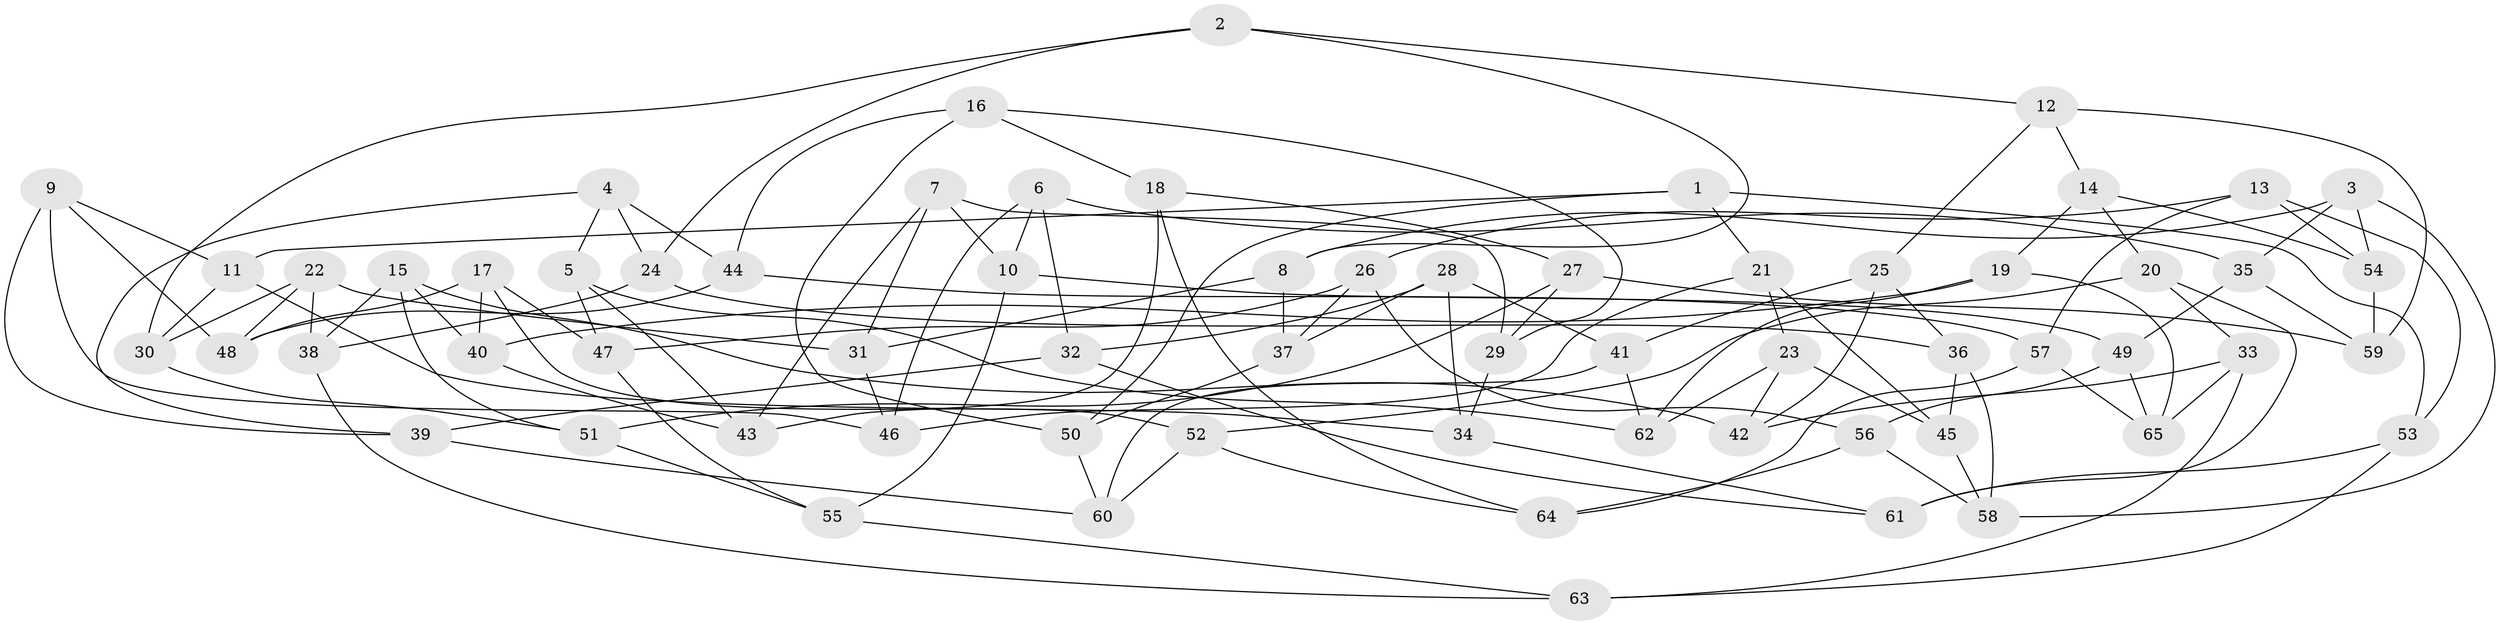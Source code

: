 // coarse degree distribution, {4: 0.358974358974359, 6: 0.5384615384615384, 5: 0.10256410256410256}
// Generated by graph-tools (version 1.1) at 2025/42/03/06/25 10:42:23]
// undirected, 65 vertices, 130 edges
graph export_dot {
graph [start="1"]
  node [color=gray90,style=filled];
  1;
  2;
  3;
  4;
  5;
  6;
  7;
  8;
  9;
  10;
  11;
  12;
  13;
  14;
  15;
  16;
  17;
  18;
  19;
  20;
  21;
  22;
  23;
  24;
  25;
  26;
  27;
  28;
  29;
  30;
  31;
  32;
  33;
  34;
  35;
  36;
  37;
  38;
  39;
  40;
  41;
  42;
  43;
  44;
  45;
  46;
  47;
  48;
  49;
  50;
  51;
  52;
  53;
  54;
  55;
  56;
  57;
  58;
  59;
  60;
  61;
  62;
  63;
  64;
  65;
  1 -- 11;
  1 -- 21;
  1 -- 50;
  1 -- 53;
  2 -- 12;
  2 -- 8;
  2 -- 24;
  2 -- 30;
  3 -- 8;
  3 -- 58;
  3 -- 35;
  3 -- 54;
  4 -- 24;
  4 -- 44;
  4 -- 39;
  4 -- 5;
  5 -- 43;
  5 -- 47;
  5 -- 62;
  6 -- 32;
  6 -- 46;
  6 -- 10;
  6 -- 35;
  7 -- 43;
  7 -- 29;
  7 -- 31;
  7 -- 10;
  8 -- 37;
  8 -- 31;
  9 -- 11;
  9 -- 46;
  9 -- 48;
  9 -- 39;
  10 -- 55;
  10 -- 49;
  11 -- 30;
  11 -- 34;
  12 -- 14;
  12 -- 25;
  12 -- 59;
  13 -- 26;
  13 -- 53;
  13 -- 54;
  13 -- 57;
  14 -- 54;
  14 -- 20;
  14 -- 19;
  15 -- 38;
  15 -- 51;
  15 -- 40;
  15 -- 42;
  16 -- 18;
  16 -- 50;
  16 -- 29;
  16 -- 44;
  17 -- 40;
  17 -- 47;
  17 -- 48;
  17 -- 52;
  18 -- 27;
  18 -- 43;
  18 -- 64;
  19 -- 65;
  19 -- 40;
  19 -- 62;
  20 -- 61;
  20 -- 33;
  20 -- 52;
  21 -- 45;
  21 -- 23;
  21 -- 46;
  22 -- 38;
  22 -- 31;
  22 -- 48;
  22 -- 30;
  23 -- 42;
  23 -- 45;
  23 -- 62;
  24 -- 36;
  24 -- 38;
  25 -- 41;
  25 -- 42;
  25 -- 36;
  26 -- 56;
  26 -- 37;
  26 -- 47;
  27 -- 59;
  27 -- 29;
  27 -- 51;
  28 -- 37;
  28 -- 34;
  28 -- 41;
  28 -- 32;
  29 -- 34;
  30 -- 51;
  31 -- 46;
  32 -- 61;
  32 -- 39;
  33 -- 65;
  33 -- 42;
  33 -- 63;
  34 -- 61;
  35 -- 59;
  35 -- 49;
  36 -- 45;
  36 -- 58;
  37 -- 50;
  38 -- 63;
  39 -- 60;
  40 -- 43;
  41 -- 60;
  41 -- 62;
  44 -- 57;
  44 -- 48;
  45 -- 58;
  47 -- 55;
  49 -- 65;
  49 -- 56;
  50 -- 60;
  51 -- 55;
  52 -- 64;
  52 -- 60;
  53 -- 61;
  53 -- 63;
  54 -- 59;
  55 -- 63;
  56 -- 64;
  56 -- 58;
  57 -- 65;
  57 -- 64;
}
